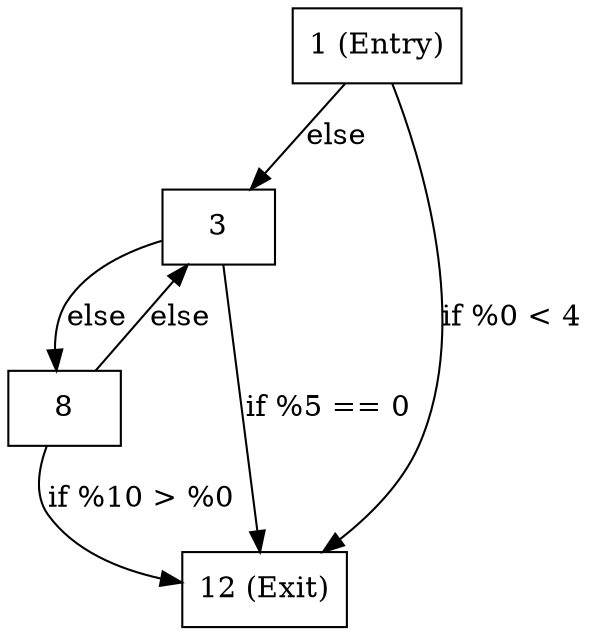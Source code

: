 digraph CFG {
    node [shape=box];
    entry [label="1 (Entry)"];
    block3 [label="3"];
    block8 [label="8"];
    block12 [label="12 (Exit)"];

    entry -> block12 [label="if %0 < 4"];
    entry -> block3 [label="else"];

    block3 -> block12 [label="if %5 == 0"];
    block3 -> block8 [label="else"];

    block8 -> block12 [label="if %10 > %0"];
    block8 -> block3 [label="else"];
}